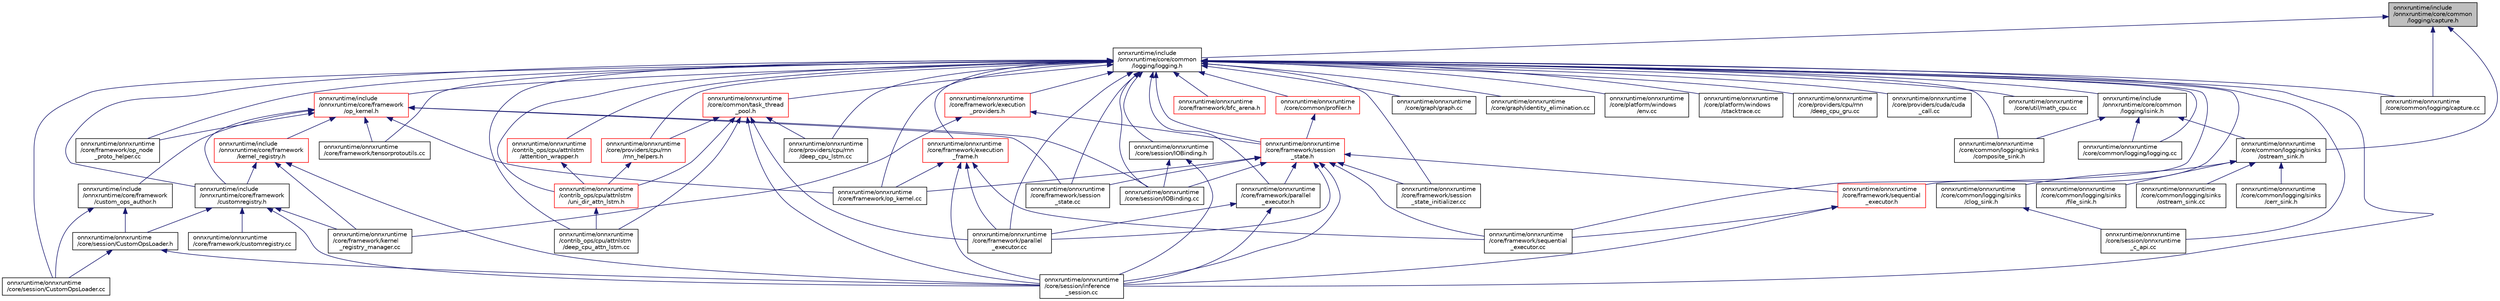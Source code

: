 digraph "onnxruntime/include/onnxruntime/core/common/logging/capture.h"
{
  edge [fontname="Helvetica",fontsize="10",labelfontname="Helvetica",labelfontsize="10"];
  node [fontname="Helvetica",fontsize="10",shape=record];
  Node23 [label="onnxruntime/include\l/onnxruntime/core/common\l/logging/capture.h",height=0.2,width=0.4,color="black", fillcolor="grey75", style="filled", fontcolor="black"];
  Node23 -> Node24 [dir="back",color="midnightblue",fontsize="10",style="solid"];
  Node24 [label="onnxruntime/include\l/onnxruntime/core/common\l/logging/logging.h",height=0.2,width=0.4,color="black", fillcolor="white", style="filled",URL="$logging_8h.html"];
  Node24 -> Node25 [dir="back",color="midnightblue",fontsize="10",style="solid"];
  Node25 [label="onnxruntime/include\l/onnxruntime/core/common\l/logging/isink.h",height=0.2,width=0.4,color="black", fillcolor="white", style="filled",URL="$isink_8h.html"];
  Node25 -> Node26 [dir="back",color="midnightblue",fontsize="10",style="solid"];
  Node26 [label="onnxruntime/onnxruntime\l/core/common/logging/logging.cc",height=0.2,width=0.4,color="black", fillcolor="white", style="filled",URL="$logging_8cc.html"];
  Node25 -> Node27 [dir="back",color="midnightblue",fontsize="10",style="solid"];
  Node27 [label="onnxruntime/onnxruntime\l/core/common/logging/sinks\l/composite_sink.h",height=0.2,width=0.4,color="black", fillcolor="white", style="filled",URL="$composite__sink_8h.html"];
  Node25 -> Node28 [dir="back",color="midnightblue",fontsize="10",style="solid"];
  Node28 [label="onnxruntime/onnxruntime\l/core/common/logging/sinks\l/ostream_sink.h",height=0.2,width=0.4,color="black", fillcolor="white", style="filled",URL="$ostream__sink_8h.html"];
  Node28 -> Node29 [dir="back",color="midnightblue",fontsize="10",style="solid"];
  Node29 [label="onnxruntime/onnxruntime\l/core/common/logging/sinks\l/cerr_sink.h",height=0.2,width=0.4,color="black", fillcolor="white", style="filled",URL="$cerr__sink_8h.html"];
  Node28 -> Node30 [dir="back",color="midnightblue",fontsize="10",style="solid"];
  Node30 [label="onnxruntime/onnxruntime\l/core/common/logging/sinks\l/clog_sink.h",height=0.2,width=0.4,color="black", fillcolor="white", style="filled",URL="$clog__sink_8h.html"];
  Node30 -> Node31 [dir="back",color="midnightblue",fontsize="10",style="solid"];
  Node31 [label="onnxruntime/onnxruntime\l/core/session/onnxruntime\l_c_api.cc",height=0.2,width=0.4,color="black", fillcolor="white", style="filled",URL="$onnxruntime__c__api_8cc.html"];
  Node28 -> Node32 [dir="back",color="midnightblue",fontsize="10",style="solid"];
  Node32 [label="onnxruntime/onnxruntime\l/core/common/logging/sinks\l/file_sink.h",height=0.2,width=0.4,color="black", fillcolor="white", style="filled",URL="$file__sink_8h.html"];
  Node28 -> Node33 [dir="back",color="midnightblue",fontsize="10",style="solid"];
  Node33 [label="onnxruntime/onnxruntime\l/core/common/logging/sinks\l/ostream_sink.cc",height=0.2,width=0.4,color="black", fillcolor="white", style="filled",URL="$ostream__sink_8cc.html"];
  Node24 -> Node34 [dir="back",color="midnightblue",fontsize="10",style="solid"];
  Node34 [label="onnxruntime/include\l/onnxruntime/core/framework\l/customregistry.h",height=0.2,width=0.4,color="black", fillcolor="white", style="filled",URL="$customregistry_8h.html"];
  Node34 -> Node35 [dir="back",color="midnightblue",fontsize="10",style="solid"];
  Node35 [label="onnxruntime/onnxruntime\l/core/framework/customregistry.cc",height=0.2,width=0.4,color="black", fillcolor="white", style="filled",URL="$customregistry_8cc.html"];
  Node34 -> Node36 [dir="back",color="midnightblue",fontsize="10",style="solid"];
  Node36 [label="onnxruntime/onnxruntime\l/core/framework/kernel\l_registry_manager.cc",height=0.2,width=0.4,color="black", fillcolor="white", style="filled",URL="$kernel__registry__manager_8cc.html"];
  Node34 -> Node37 [dir="back",color="midnightblue",fontsize="10",style="solid"];
  Node37 [label="onnxruntime/onnxruntime\l/core/session/CustomOpsLoader.h",height=0.2,width=0.4,color="black", fillcolor="white", style="filled",URL="$CustomOpsLoader_8h.html"];
  Node37 -> Node38 [dir="back",color="midnightblue",fontsize="10",style="solid"];
  Node38 [label="onnxruntime/onnxruntime\l/core/session/CustomOpsLoader.cc",height=0.2,width=0.4,color="black", fillcolor="white", style="filled",URL="$CustomOpsLoader_8cc.html"];
  Node37 -> Node39 [dir="back",color="midnightblue",fontsize="10",style="solid"];
  Node39 [label="onnxruntime/onnxruntime\l/core/session/inference\l_session.cc",height=0.2,width=0.4,color="black", fillcolor="white", style="filled",URL="$inference__session_8cc.html"];
  Node34 -> Node39 [dir="back",color="midnightblue",fontsize="10",style="solid"];
  Node24 -> Node40 [dir="back",color="midnightblue",fontsize="10",style="solid"];
  Node40 [label="onnxruntime/include\l/onnxruntime/core/framework\l/op_kernel.h",height=0.2,width=0.4,color="red", fillcolor="white", style="filled",URL="$op__kernel_8h.html"];
  Node40 -> Node41 [dir="back",color="midnightblue",fontsize="10",style="solid"];
  Node41 [label="onnxruntime/include\l/onnxruntime/core/framework\l/custom_ops_author.h",height=0.2,width=0.4,color="black", fillcolor="white", style="filled",URL="$custom__ops__author_8h.html"];
  Node41 -> Node38 [dir="back",color="midnightblue",fontsize="10",style="solid"];
  Node41 -> Node37 [dir="back",color="midnightblue",fontsize="10",style="solid"];
  Node40 -> Node34 [dir="back",color="midnightblue",fontsize="10",style="solid"];
  Node40 -> Node42 [dir="back",color="midnightblue",fontsize="10",style="solid"];
  Node42 [label="onnxruntime/include\l/onnxruntime/core/framework\l/kernel_registry.h",height=0.2,width=0.4,color="red", fillcolor="white", style="filled",URL="$kernel__registry_8h.html"];
  Node42 -> Node34 [dir="back",color="midnightblue",fontsize="10",style="solid"];
  Node42 -> Node36 [dir="back",color="midnightblue",fontsize="10",style="solid"];
  Node42 -> Node39 [dir="back",color="midnightblue",fontsize="10",style="solid"];
  Node40 -> Node69 [dir="back",color="midnightblue",fontsize="10",style="solid"];
  Node69 [label="onnxruntime/onnxruntime\l/core/framework/op_kernel.cc",height=0.2,width=0.4,color="black", fillcolor="white", style="filled",URL="$op__kernel_8cc.html"];
  Node40 -> Node76 [dir="back",color="midnightblue",fontsize="10",style="solid"];
  Node76 [label="onnxruntime/onnxruntime\l/core/framework/op_node\l_proto_helper.cc",height=0.2,width=0.4,color="black", fillcolor="white", style="filled",URL="$op__node__proto__helper_8cc.html"];
  Node40 -> Node77 [dir="back",color="midnightblue",fontsize="10",style="solid"];
  Node77 [label="onnxruntime/onnxruntime\l/core/framework/session\l_state.cc",height=0.2,width=0.4,color="black", fillcolor="white", style="filled",URL="$session__state_8cc.html"];
  Node40 -> Node78 [dir="back",color="midnightblue",fontsize="10",style="solid"];
  Node78 [label="onnxruntime/onnxruntime\l/core/framework/tensorprotoutils.cc",height=0.2,width=0.4,color="black", fillcolor="white", style="filled",URL="$tensorprotoutils_8cc.html"];
  Node40 -> Node293 [dir="back",color="midnightblue",fontsize="10",style="solid"];
  Node293 [label="onnxruntime/onnxruntime\l/core/session/IOBinding.cc",height=0.2,width=0.4,color="black", fillcolor="white", style="filled",URL="$IOBinding_8cc.html"];
  Node24 -> Node294 [dir="back",color="midnightblue",fontsize="10",style="solid"];
  Node294 [label="onnxruntime/onnxruntime\l/contrib_ops/cpu/attnlstm\l/attention_wrapper.h",height=0.2,width=0.4,color="red", fillcolor="white", style="filled",URL="$attention__wrapper_8h.html"];
  Node294 -> Node296 [dir="back",color="midnightblue",fontsize="10",style="solid"];
  Node296 [label="onnxruntime/onnxruntime\l/contrib_ops/cpu/attnlstm\l/uni_dir_attn_lstm.h",height=0.2,width=0.4,color="red", fillcolor="white", style="filled",URL="$uni__dir__attn__lstm_8h.html"];
  Node296 -> Node53 [dir="back",color="midnightblue",fontsize="10",style="solid"];
  Node53 [label="onnxruntime/onnxruntime\l/contrib_ops/cpu/attnlstm\l/deep_cpu_attn_lstm.cc",height=0.2,width=0.4,color="black", fillcolor="white", style="filled",URL="$deep__cpu__attn__lstm_8cc.html"];
  Node24 -> Node296 [dir="back",color="midnightblue",fontsize="10",style="solid"];
  Node24 -> Node53 [dir="back",color="midnightblue",fontsize="10",style="solid"];
  Node24 -> Node298 [dir="back",color="midnightblue",fontsize="10",style="solid"];
  Node298 [label="onnxruntime/onnxruntime\l/core/common/logging/capture.cc",height=0.2,width=0.4,color="black", fillcolor="white", style="filled",URL="$capture_8cc.html"];
  Node24 -> Node26 [dir="back",color="midnightblue",fontsize="10",style="solid"];
  Node24 -> Node27 [dir="back",color="midnightblue",fontsize="10",style="solid"];
  Node24 -> Node299 [dir="back",color="midnightblue",fontsize="10",style="solid"];
  Node299 [label="onnxruntime/onnxruntime\l/core/common/profiler.h",height=0.2,width=0.4,color="red", fillcolor="white", style="filled",URL="$profiler_8h.html"];
  Node299 -> Node301 [dir="back",color="midnightblue",fontsize="10",style="solid"];
  Node301 [label="onnxruntime/onnxruntime\l/core/framework/session\l_state.h",height=0.2,width=0.4,color="red", fillcolor="white", style="filled",URL="$session__state_8h.html"];
  Node301 -> Node69 [dir="back",color="midnightblue",fontsize="10",style="solid"];
  Node301 -> Node71 [dir="back",color="midnightblue",fontsize="10",style="solid"];
  Node71 [label="onnxruntime/onnxruntime\l/core/framework/parallel\l_executor.cc",height=0.2,width=0.4,color="black", fillcolor="white", style="filled",URL="$parallel__executor_8cc.html"];
  Node301 -> Node302 [dir="back",color="midnightblue",fontsize="10",style="solid"];
  Node302 [label="onnxruntime/onnxruntime\l/core/framework/parallel\l_executor.h",height=0.2,width=0.4,color="black", fillcolor="white", style="filled",URL="$parallel__executor_8h.html"];
  Node302 -> Node71 [dir="back",color="midnightblue",fontsize="10",style="solid"];
  Node302 -> Node39 [dir="back",color="midnightblue",fontsize="10",style="solid"];
  Node301 -> Node72 [dir="back",color="midnightblue",fontsize="10",style="solid"];
  Node72 [label="onnxruntime/onnxruntime\l/core/framework/sequential\l_executor.cc",height=0.2,width=0.4,color="black", fillcolor="white", style="filled",URL="$sequential__executor_8cc.html"];
  Node301 -> Node303 [dir="back",color="midnightblue",fontsize="10",style="solid"];
  Node303 [label="onnxruntime/onnxruntime\l/core/framework/sequential\l_executor.h",height=0.2,width=0.4,color="red", fillcolor="white", style="filled",URL="$sequential__executor_8h.html"];
  Node303 -> Node72 [dir="back",color="midnightblue",fontsize="10",style="solid"];
  Node303 -> Node39 [dir="back",color="midnightblue",fontsize="10",style="solid"];
  Node301 -> Node77 [dir="back",color="midnightblue",fontsize="10",style="solid"];
  Node301 -> Node64 [dir="back",color="midnightblue",fontsize="10",style="solid"];
  Node64 [label="onnxruntime/onnxruntime\l/core/framework/session\l_state_initializer.cc",height=0.2,width=0.4,color="black", fillcolor="white", style="filled",URL="$session__state__initializer_8cc.html"];
  Node301 -> Node39 [dir="back",color="midnightblue",fontsize="10",style="solid"];
  Node301 -> Node293 [dir="back",color="midnightblue",fontsize="10",style="solid"];
  Node24 -> Node304 [dir="back",color="midnightblue",fontsize="10",style="solid"];
  Node304 [label="onnxruntime/onnxruntime\l/core/common/task_thread\l_pool.h",height=0.2,width=0.4,color="red", fillcolor="white", style="filled",URL="$task__thread__pool_8h.html"];
  Node304 -> Node296 [dir="back",color="midnightblue",fontsize="10",style="solid"];
  Node304 -> Node53 [dir="back",color="midnightblue",fontsize="10",style="solid"];
  Node304 -> Node71 [dir="back",color="midnightblue",fontsize="10",style="solid"];
  Node304 -> Node183 [dir="back",color="midnightblue",fontsize="10",style="solid"];
  Node183 [label="onnxruntime/onnxruntime\l/core/providers/cpu/rnn\l/deep_cpu_lstm.cc",height=0.2,width=0.4,color="black", fillcolor="white", style="filled",URL="$deep__cpu__lstm_8cc.html"];
  Node304 -> Node305 [dir="back",color="midnightblue",fontsize="10",style="solid"];
  Node305 [label="onnxruntime/onnxruntime\l/core/providers/cpu/rnn\l/rnn_helpers.h",height=0.2,width=0.4,color="red", fillcolor="white", style="filled",URL="$rnn__helpers_8h.html"];
  Node305 -> Node296 [dir="back",color="midnightblue",fontsize="10",style="solid"];
  Node304 -> Node39 [dir="back",color="midnightblue",fontsize="10",style="solid"];
  Node24 -> Node308 [dir="back",color="midnightblue",fontsize="10",style="solid"];
  Node308 [label="onnxruntime/onnxruntime\l/core/framework/bfc_arena.h",height=0.2,width=0.4,color="red", fillcolor="white", style="filled",URL="$bfc__arena_8h.html"];
  Node24 -> Node311 [dir="back",color="midnightblue",fontsize="10",style="solid"];
  Node311 [label="onnxruntime/onnxruntime\l/core/framework/execution\l_frame.h",height=0.2,width=0.4,color="red", fillcolor="white", style="filled",URL="$execution__frame_8h.html"];
  Node311 -> Node69 [dir="back",color="midnightblue",fontsize="10",style="solid"];
  Node311 -> Node71 [dir="back",color="midnightblue",fontsize="10",style="solid"];
  Node311 -> Node72 [dir="back",color="midnightblue",fontsize="10",style="solid"];
  Node311 -> Node39 [dir="back",color="midnightblue",fontsize="10",style="solid"];
  Node24 -> Node312 [dir="back",color="midnightblue",fontsize="10",style="solid"];
  Node312 [label="onnxruntime/onnxruntime\l/core/framework/execution\l_providers.h",height=0.2,width=0.4,color="red", fillcolor="white", style="filled",URL="$execution__providers_8h.html"];
  Node312 -> Node36 [dir="back",color="midnightblue",fontsize="10",style="solid"];
  Node312 -> Node301 [dir="back",color="midnightblue",fontsize="10",style="solid"];
  Node24 -> Node69 [dir="back",color="midnightblue",fontsize="10",style="solid"];
  Node24 -> Node76 [dir="back",color="midnightblue",fontsize="10",style="solid"];
  Node24 -> Node71 [dir="back",color="midnightblue",fontsize="10",style="solid"];
  Node24 -> Node302 [dir="back",color="midnightblue",fontsize="10",style="solid"];
  Node24 -> Node72 [dir="back",color="midnightblue",fontsize="10",style="solid"];
  Node24 -> Node303 [dir="back",color="midnightblue",fontsize="10",style="solid"];
  Node24 -> Node77 [dir="back",color="midnightblue",fontsize="10",style="solid"];
  Node24 -> Node301 [dir="back",color="midnightblue",fontsize="10",style="solid"];
  Node24 -> Node64 [dir="back",color="midnightblue",fontsize="10",style="solid"];
  Node24 -> Node78 [dir="back",color="midnightblue",fontsize="10",style="solid"];
  Node24 -> Node313 [dir="back",color="midnightblue",fontsize="10",style="solid"];
  Node313 [label="onnxruntime/onnxruntime\l/core/graph/graph.cc",height=0.2,width=0.4,color="black", fillcolor="white", style="filled",URL="$graph_8cc.html"];
  Node24 -> Node314 [dir="back",color="midnightblue",fontsize="10",style="solid"];
  Node314 [label="onnxruntime/onnxruntime\l/core/graph/identity_elimination.cc",height=0.2,width=0.4,color="black", fillcolor="white", style="filled",URL="$identity__elimination_8cc.html"];
  Node24 -> Node315 [dir="back",color="midnightblue",fontsize="10",style="solid"];
  Node315 [label="onnxruntime/onnxruntime\l/core/platform/windows\l/env.cc",height=0.2,width=0.4,color="black", fillcolor="white", style="filled",URL="$windows_2env_8cc.html"];
  Node24 -> Node316 [dir="back",color="midnightblue",fontsize="10",style="solid"];
  Node316 [label="onnxruntime/onnxruntime\l/core/platform/windows\l/stacktrace.cc",height=0.2,width=0.4,color="black", fillcolor="white", style="filled",URL="$windows_2stacktrace_8cc.html"];
  Node24 -> Node181 [dir="back",color="midnightblue",fontsize="10",style="solid"];
  Node181 [label="onnxruntime/onnxruntime\l/core/providers/cpu/rnn\l/deep_cpu_gru.cc",height=0.2,width=0.4,color="black", fillcolor="white", style="filled",URL="$deep__cpu__gru_8cc.html"];
  Node24 -> Node183 [dir="back",color="midnightblue",fontsize="10",style="solid"];
  Node24 -> Node305 [dir="back",color="midnightblue",fontsize="10",style="solid"];
  Node24 -> Node317 [dir="back",color="midnightblue",fontsize="10",style="solid"];
  Node317 [label="onnxruntime/onnxruntime\l/core/providers/cuda/cuda\l_call.cc",height=0.2,width=0.4,color="black", fillcolor="white", style="filled",URL="$cuda__call_8cc.html"];
  Node24 -> Node38 [dir="back",color="midnightblue",fontsize="10",style="solid"];
  Node24 -> Node39 [dir="back",color="midnightblue",fontsize="10",style="solid"];
  Node24 -> Node293 [dir="back",color="midnightblue",fontsize="10",style="solid"];
  Node24 -> Node318 [dir="back",color="midnightblue",fontsize="10",style="solid"];
  Node318 [label="onnxruntime/onnxruntime\l/core/session/IOBinding.h",height=0.2,width=0.4,color="black", fillcolor="white", style="filled",URL="$IOBinding_8h.html"];
  Node318 -> Node39 [dir="back",color="midnightblue",fontsize="10",style="solid"];
  Node318 -> Node293 [dir="back",color="midnightblue",fontsize="10",style="solid"];
  Node24 -> Node31 [dir="back",color="midnightblue",fontsize="10",style="solid"];
  Node24 -> Node319 [dir="back",color="midnightblue",fontsize="10",style="solid"];
  Node319 [label="onnxruntime/onnxruntime\l/core/util/math_cpu.cc",height=0.2,width=0.4,color="black", fillcolor="white", style="filled",URL="$math__cpu_8cc.html"];
  Node23 -> Node298 [dir="back",color="midnightblue",fontsize="10",style="solid"];
  Node23 -> Node28 [dir="back",color="midnightblue",fontsize="10",style="solid"];
}
